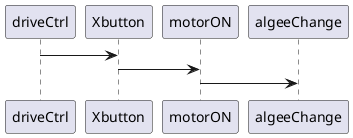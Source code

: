 @startuml
participant driveCtrl
participant Xbutton
participant motorON
participant algeeChange



driveCtrl -> Xbutton:
Xbutton -> motorON:
motorON -> algeeChange:


@enduml